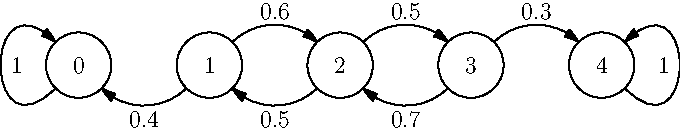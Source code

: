 size(12cm); 

draw(unitcircle);
draw(shift((4,0))*unitcircle);
draw(shift((8,0))*unitcircle);
draw(shift((12,0))*unitcircle);
draw(shift((16,0))*unitcircle);

label("$0$",(0,0));
label("$1$",(4,0));
label("$2$",(8,0));
label("$3$",(12,0));
label("$4$",(16,0));

draw((-0.7,-0.7){SW}..{SE}(-0.7,0.7),Arrow);

draw((3.3,-0.7){SW}..{NW}(0.7,-0.7),Arrow);
draw((4.7,0.7){NE}..{SE}(7.3,0.7),Arrow);

draw((7.3,-0.7){SW}..{NW}(4.7,-0.7),Arrow);
draw((8.7,0.7){NE}..{SE}(11.3,0.7),Arrow);

draw((11.3,-0.7){SW}..{NW}(8.7,-0.7),Arrow);
draw((12.7,0.7){NE}..{SE}(15.3,0.7),Arrow);

draw((16.7,-0.7){SE}..{SW}(16.7,0.7),Arrow);

label("$1$",(-1.5,0),W);

label("0.4",(2,-1.2),S);
label("0.6",(6,1.2),N);

label("0.5",(6,-1.2),S);
label("0.5",(10,1.2),N);

label("0.7",(10,-1.2),S);
label("0.3",(14,1.2),N);

label("$1$",(17.5,0),E);

